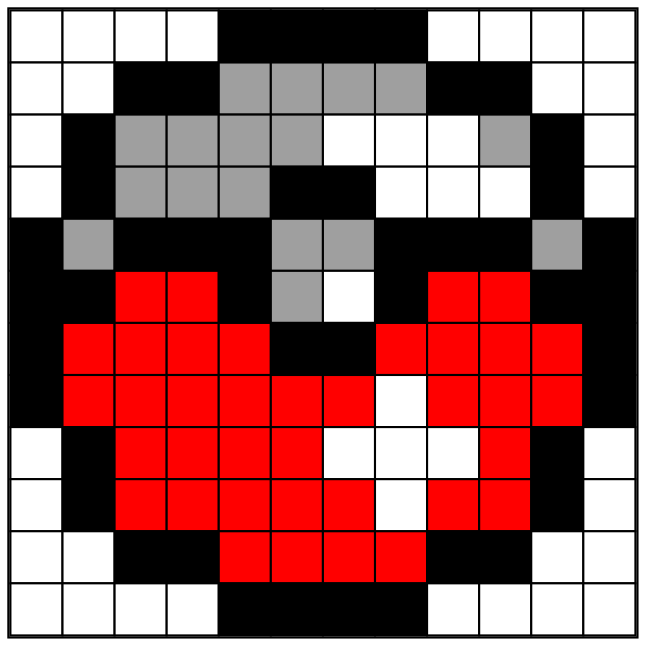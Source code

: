 
        digraph G {bgcolor=none;
    node[ style = "filled" shape=plaintext margin =0 width=0 height=0] a[ label=<
        
        <table border = "1" width = "300px" height = "300px" cellspacing="0">
        <tr>
<td id="(11, 11)" width = "25.0px" height="25.0px" bgcolor = "white"></td>
<td id="(11, 10)" width = "25.0px" height="25.0px" bgcolor = "white"></td>
<td id="(11, 9)" width = "25.0px" height="25.0px" bgcolor = "white"></td>
<td id="(11, 8)" width = "25.0px" height="25.0px" bgcolor = "white"></td>
<td id="(11, 7)" width = "25.0px" height="25.0px" bgcolor = "#000000"></td>
<td id="(11, 6)" width = "25.0px" height="25.0px" bgcolor = "#000000"></td>
<td id="(11, 5)" width = "25.0px" height="25.0px" bgcolor = "#000000"></td>
<td id="(11, 4)" width = "25.0px" height="25.0px" bgcolor = "#000000"></td>
<td id="(11, 3)" width = "25.0px" height="25.0px" bgcolor = "white"></td>
<td id="(11, 2)" width = "25.0px" height="25.0px" bgcolor = "white"></td>
<td id="(11, 1)" width = "25.0px" height="25.0px" bgcolor = "white"></td>
<td id="(11, 0)" width = "25.0px" height="25.0px" bgcolor = "white"></td>
</tr>
<tr>
<td id="(10, 11)" width = "25.0px" height="25.0px" bgcolor = "white"></td>
<td id="(10, 10)" width = "25.0px" height="25.0px" bgcolor = "white"></td>
<td id="(10, 9)" width = "25.0px" height="25.0px" bgcolor = "#000000"></td>
<td id="(10, 8)" width = "25.0px" height="25.0px" bgcolor = "#000000"></td>
<td id="(10, 7)" width = "25.0px" height="25.0px" bgcolor = "#9F9F9F"></td>
<td id="(10, 6)" width = "25.0px" height="25.0px" bgcolor = "#9F9F9F"></td>
<td id="(10, 5)" width = "25.0px" height="25.0px" bgcolor = "#9F9F9F"></td>
<td id="(10, 4)" width = "25.0px" height="25.0px" bgcolor = "#9F9F9F"></td>
<td id="(10, 3)" width = "25.0px" height="25.0px" bgcolor = "#000000"></td>
<td id="(10, 2)" width = "25.0px" height="25.0px" bgcolor = "#000000"></td>
<td id="(10, 1)" width = "25.0px" height="25.0px" bgcolor = "white"></td>
<td id="(10, 0)" width = "25.0px" height="25.0px" bgcolor = "white"></td>
</tr>
<tr>
<td id="(9, 11)" width = "25.0px" height="25.0px" bgcolor = "white"></td>
<td id="(9, 10)" width = "25.0px" height="25.0px" bgcolor = "#000000"></td>
<td id="(9, 9)" width = "25.0px" height="25.0px" bgcolor = "#9F9F9F"></td>
<td id="(9, 8)" width = "25.0px" height="25.0px" bgcolor = "#9F9F9F"></td>
<td id="(9, 7)" width = "25.0px" height="25.0px" bgcolor = "#9F9F9F"></td>
<td id="(9, 6)" width = "25.0px" height="25.0px" bgcolor = "#9F9F9F"></td>
<td id="(9, 5)" width = "25.0px" height="25.0px" bgcolor = "white"></td>
<td id="(9, 4)" width = "25.0px" height="25.0px" bgcolor = "white"></td>
<td id="(9, 3)" width = "25.0px" height="25.0px" bgcolor = "white"></td>
<td id="(9, 2)" width = "25.0px" height="25.0px" bgcolor = "#9F9F9F"></td>
<td id="(9, 1)" width = "25.0px" height="25.0px" bgcolor = "#000000"></td>
<td id="(9, 0)" width = "25.0px" height="25.0px" bgcolor = "white"></td>
</tr>
<tr>
<td id="(8, 11)" width = "25.0px" height="25.0px" bgcolor = "white"></td>
<td id="(8, 10)" width = "25.0px" height="25.0px" bgcolor = "#000000"></td>
<td id="(8, 9)" width = "25.0px" height="25.0px" bgcolor = "#9F9F9F"></td>
<td id="(8, 8)" width = "25.0px" height="25.0px" bgcolor = "#9F9F9F"></td>
<td id="(8, 7)" width = "25.0px" height="25.0px" bgcolor = "#9F9F9F"></td>
<td id="(8, 6)" width = "25.0px" height="25.0px" bgcolor = "#000000"></td>
<td id="(8, 5)" width = "25.0px" height="25.0px" bgcolor = "#000000"></td>
<td id="(8, 4)" width = "25.0px" height="25.0px" bgcolor = "white"></td>
<td id="(8, 3)" width = "25.0px" height="25.0px" bgcolor = "white"></td>
<td id="(8, 2)" width = "25.0px" height="25.0px" bgcolor = "white"></td>
<td id="(8, 1)" width = "25.0px" height="25.0px" bgcolor = "#000000"></td>
<td id="(8, 0)" width = "25.0px" height="25.0px" bgcolor = "white"></td>
</tr>
<tr>
<td id="(7, 11)" width = "25.0px" height="25.0px" bgcolor = "#000000"></td>
<td id="(7, 10)" width = "25.0px" height="25.0px" bgcolor = "#9F9F9F"></td>
<td id="(7, 9)" width = "25.0px" height="25.0px" bgcolor = "#000000"></td>
<td id="(7, 8)" width = "25.0px" height="25.0px" bgcolor = "#000000"></td>
<td id="(7, 7)" width = "25.0px" height="25.0px" bgcolor = "#000000"></td>
<td id="(7, 6)" width = "25.0px" height="25.0px" bgcolor = "#9F9F9F"></td>
<td id="(7, 5)" width = "25.0px" height="25.0px" bgcolor = "#9F9F9F"></td>
<td id="(7, 4)" width = "25.0px" height="25.0px" bgcolor = "#000000"></td>
<td id="(7, 3)" width = "25.0px" height="25.0px" bgcolor = "#000000"></td>
<td id="(7, 2)" width = "25.0px" height="25.0px" bgcolor = "#000000"></td>
<td id="(7, 1)" width = "25.0px" height="25.0px" bgcolor = "#9F9F9F"></td>
<td id="(7, 0)" width = "25.0px" height="25.0px" bgcolor = "#000000"></td>
</tr>
<tr>
<td id="(6, 11)" width = "25.0px" height="25.0px" bgcolor = "#000000"></td>
<td id="(6, 10)" width = "25.0px" height="25.0px" bgcolor = "#000000"></td>
<td id="(6, 9)" width = "25.0px" height="25.0px" bgcolor = "#FF0000"></td>
<td id="(6, 8)" width = "25.0px" height="25.0px" bgcolor = "#FF0000"></td>
<td id="(6, 7)" width = "25.0px" height="25.0px" bgcolor = "#000000"></td>
<td id="(6, 6)" width = "25.0px" height="25.0px" bgcolor = "#9F9F9F"></td>
<td id="(6, 5)" width = "25.0px" height="25.0px" bgcolor = "white"></td>
<td id="(6, 4)" width = "25.0px" height="25.0px" bgcolor = "#000000"></td>
<td id="(6, 3)" width = "25.0px" height="25.0px" bgcolor = "#FF0000"></td>
<td id="(6, 2)" width = "25.0px" height="25.0px" bgcolor = "#FF0000"></td>
<td id="(6, 1)" width = "25.0px" height="25.0px" bgcolor = "#000000"></td>
<td id="(6, 0)" width = "25.0px" height="25.0px" bgcolor = "#000000"></td>
</tr>
<tr>
<td id="(5, 11)" width = "25.0px" height="25.0px" bgcolor = "#000000"></td>
<td id="(5, 10)" width = "25.0px" height="25.0px" bgcolor = "#FF0000"></td>
<td id="(5, 9)" width = "25.0px" height="25.0px" bgcolor = "#FF0000"></td>
<td id="(5, 8)" width = "25.0px" height="25.0px" bgcolor = "#FF0000"></td>
<td id="(5, 7)" width = "25.0px" height="25.0px" bgcolor = "#FF0000"></td>
<td id="(5, 6)" width = "25.0px" height="25.0px" bgcolor = "#000000"></td>
<td id="(5, 5)" width = "25.0px" height="25.0px" bgcolor = "#000000"></td>
<td id="(5, 4)" width = "25.0px" height="25.0px" bgcolor = "#FF0000"></td>
<td id="(5, 3)" width = "25.0px" height="25.0px" bgcolor = "#FF0000"></td>
<td id="(5, 2)" width = "25.0px" height="25.0px" bgcolor = "#FF0000"></td>
<td id="(5, 1)" width = "25.0px" height="25.0px" bgcolor = "#FF0000"></td>
<td id="(5, 0)" width = "25.0px" height="25.0px" bgcolor = "#000000"></td>
</tr>
<tr>
<td id="(4, 11)" width = "25.0px" height="25.0px" bgcolor = "#000000"></td>
<td id="(4, 10)" width = "25.0px" height="25.0px" bgcolor = "#FF0000"></td>
<td id="(4, 9)" width = "25.0px" height="25.0px" bgcolor = "#FF0000"></td>
<td id="(4, 8)" width = "25.0px" height="25.0px" bgcolor = "#FF0000"></td>
<td id="(4, 7)" width = "25.0px" height="25.0px" bgcolor = "#FF0000"></td>
<td id="(4, 6)" width = "25.0px" height="25.0px" bgcolor = "#FF0000"></td>
<td id="(4, 5)" width = "25.0px" height="25.0px" bgcolor = "#FF0000"></td>
<td id="(4, 4)" width = "25.0px" height="25.0px" bgcolor = "white"></td>
<td id="(4, 3)" width = "25.0px" height="25.0px" bgcolor = "#FF0000"></td>
<td id="(4, 2)" width = "25.0px" height="25.0px" bgcolor = "#FF0000"></td>
<td id="(4, 1)" width = "25.0px" height="25.0px" bgcolor = "#FF0000"></td>
<td id="(4, 0)" width = "25.0px" height="25.0px" bgcolor = "#000000"></td>
</tr>
<tr>
<td id="(3, 11)" width = "25.0px" height="25.0px" bgcolor = "white"></td>
<td id="(3, 10)" width = "25.0px" height="25.0px" bgcolor = "#000000"></td>
<td id="(3, 9)" width = "25.0px" height="25.0px" bgcolor = "#FF0000"></td>
<td id="(3, 8)" width = "25.0px" height="25.0px" bgcolor = "#FF0000"></td>
<td id="(3, 7)" width = "25.0px" height="25.0px" bgcolor = "#FF0000"></td>
<td id="(3, 6)" width = "25.0px" height="25.0px" bgcolor = "#FF0000"></td>
<td id="(3, 5)" width = "25.0px" height="25.0px" bgcolor = "white"></td>
<td id="(3, 4)" width = "25.0px" height="25.0px" bgcolor = "white"></td>
<td id="(3, 3)" width = "25.0px" height="25.0px" bgcolor = "white"></td>
<td id="(3, 2)" width = "25.0px" height="25.0px" bgcolor = "#FF0000"></td>
<td id="(3, 1)" width = "25.0px" height="25.0px" bgcolor = "#000000"></td>
<td id="(3, 0)" width = "25.0px" height="25.0px" bgcolor = "white"></td>
</tr>
<tr>
<td id="(2, 11)" width = "25.0px" height="25.0px" bgcolor = "white"></td>
<td id="(2, 10)" width = "25.0px" height="25.0px" bgcolor = "#000000"></td>
<td id="(2, 9)" width = "25.0px" height="25.0px" bgcolor = "#FF0000"></td>
<td id="(2, 8)" width = "25.0px" height="25.0px" bgcolor = "#FF0000"></td>
<td id="(2, 7)" width = "25.0px" height="25.0px" bgcolor = "#FF0000"></td>
<td id="(2, 6)" width = "25.0px" height="25.0px" bgcolor = "#FF0000"></td>
<td id="(2, 5)" width = "25.0px" height="25.0px" bgcolor = "#FF0000"></td>
<td id="(2, 4)" width = "25.0px" height="25.0px" bgcolor = "white"></td>
<td id="(2, 3)" width = "25.0px" height="25.0px" bgcolor = "#FF0000"></td>
<td id="(2, 2)" width = "25.0px" height="25.0px" bgcolor = "#FF0000"></td>
<td id="(2, 1)" width = "25.0px" height="25.0px" bgcolor = "#000000"></td>
<td id="(2, 0)" width = "25.0px" height="25.0px" bgcolor = "white"></td>
</tr>
<tr>
<td id="(1, 11)" width = "25.0px" height="25.0px" bgcolor = "white"></td>
<td id="(1, 10)" width = "25.0px" height="25.0px" bgcolor = "white"></td>
<td id="(1, 9)" width = "25.0px" height="25.0px" bgcolor = "#000000"></td>
<td id="(1, 8)" width = "25.0px" height="25.0px" bgcolor = "#000000"></td>
<td id="(1, 7)" width = "25.0px" height="25.0px" bgcolor = "#FF0000"></td>
<td id="(1, 6)" width = "25.0px" height="25.0px" bgcolor = "#FF0000"></td>
<td id="(1, 5)" width = "25.0px" height="25.0px" bgcolor = "#FF0000"></td>
<td id="(1, 4)" width = "25.0px" height="25.0px" bgcolor = "#FF0000"></td>
<td id="(1, 3)" width = "25.0px" height="25.0px" bgcolor = "#000000"></td>
<td id="(1, 2)" width = "25.0px" height="25.0px" bgcolor = "#000000"></td>
<td id="(1, 1)" width = "25.0px" height="25.0px" bgcolor = "white"></td>
<td id="(1, 0)" width = "25.0px" height="25.0px" bgcolor = "white"></td>
</tr>
<tr>
<td id="(0, 11)" width = "25.0px" height="25.0px" bgcolor = "white"></td>
<td id="(0, 10)" width = "25.0px" height="25.0px" bgcolor = "white"></td>
<td id="(0, 9)" width = "25.0px" height="25.0px" bgcolor = "white"></td>
<td id="(0, 8)" width = "25.0px" height="25.0px" bgcolor = "white"></td>
<td id="(0, 7)" width = "25.0px" height="25.0px" bgcolor = "#000000"></td>
<td id="(0, 6)" width = "25.0px" height="25.0px" bgcolor = "#000000"></td>
<td id="(0, 5)" width = "25.0px" height="25.0px" bgcolor = "#000000"></td>
<td id="(0, 4)" width = "25.0px" height="25.0px" bgcolor = "#000000"></td>
<td id="(0, 3)" width = "25.0px" height="25.0px" bgcolor = "white"></td>
<td id="(0, 2)" width = "25.0px" height="25.0px" bgcolor = "white"></td>
<td id="(0, 1)" width = "25.0px" height="25.0px" bgcolor = "white"></td>
<td id="(0, 0)" width = "25.0px" height="25.0px" bgcolor = "white"></td>
</tr>
</table>
>];}